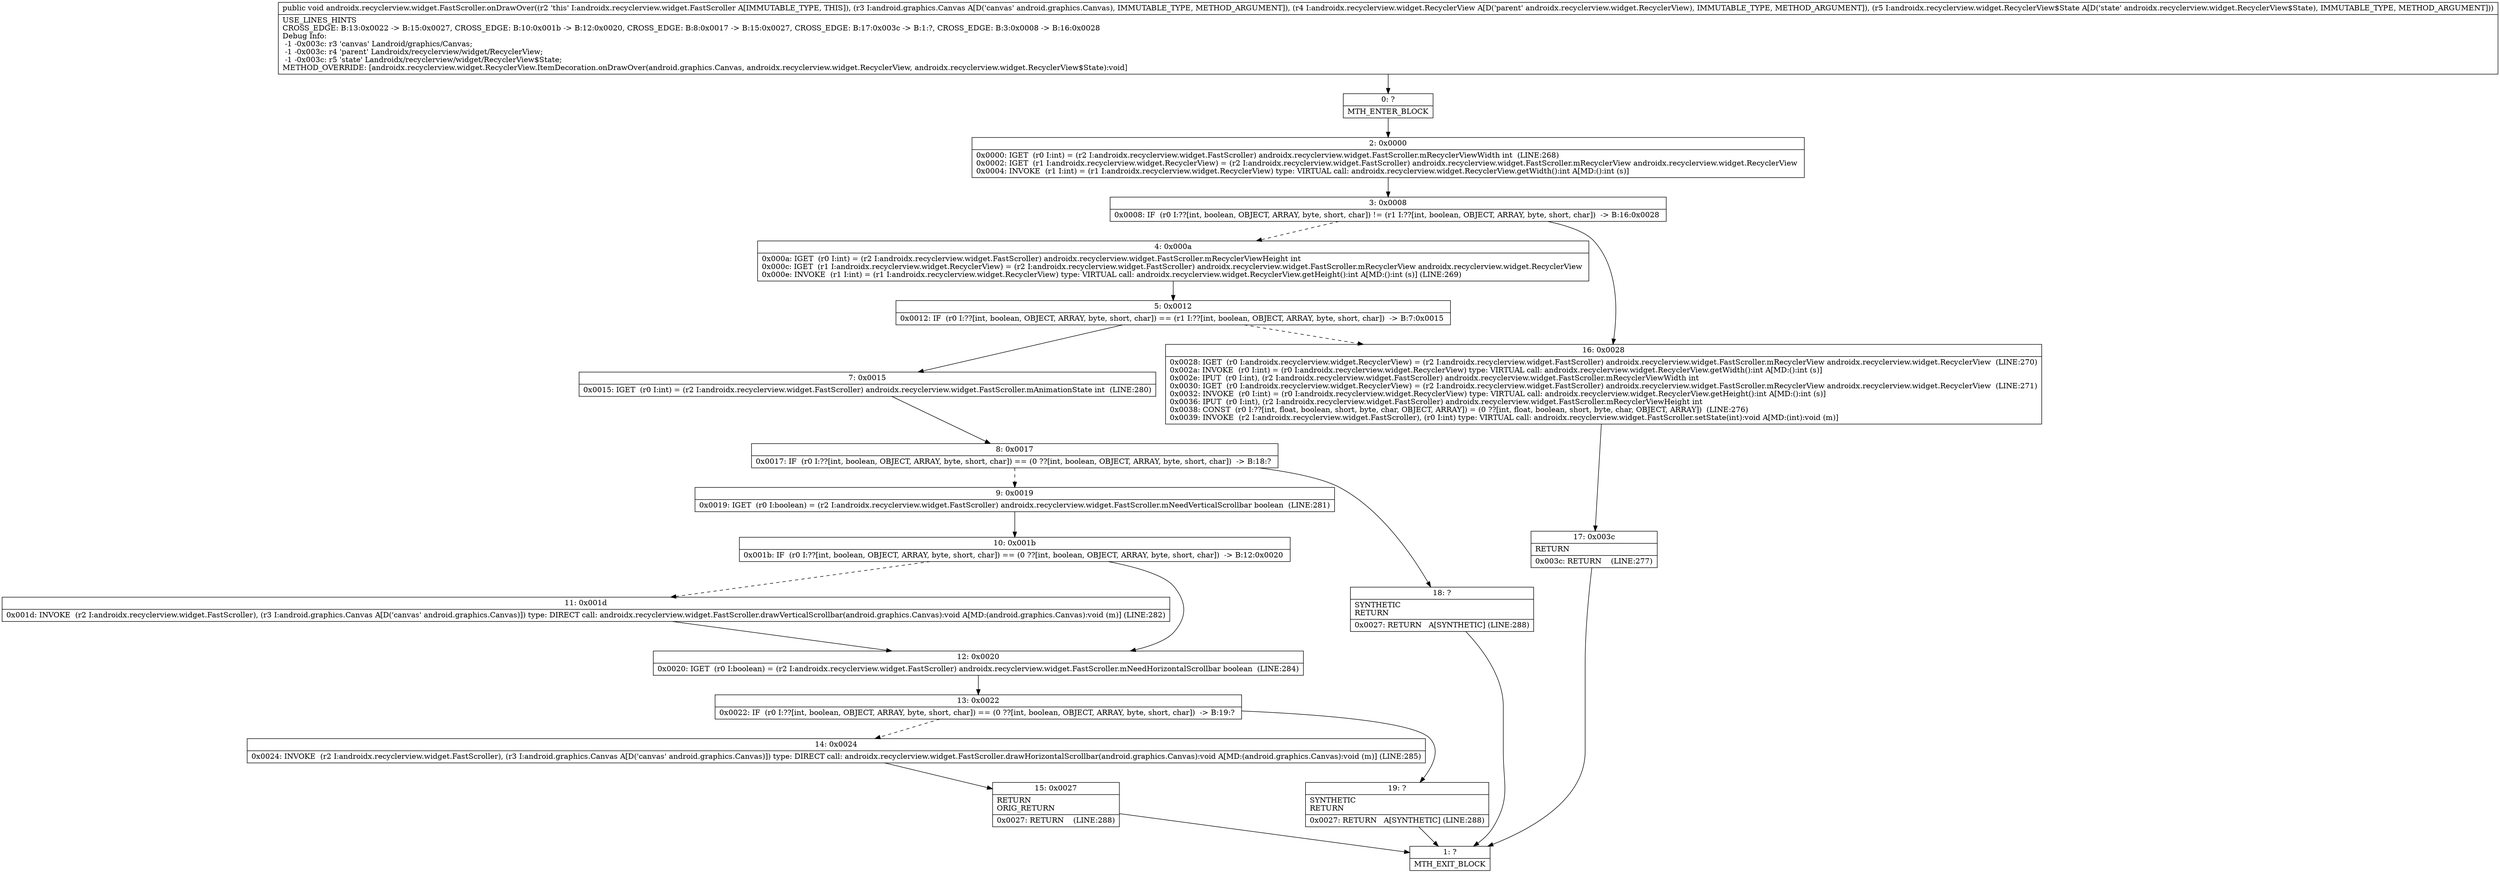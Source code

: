 digraph "CFG forandroidx.recyclerview.widget.FastScroller.onDrawOver(Landroid\/graphics\/Canvas;Landroidx\/recyclerview\/widget\/RecyclerView;Landroidx\/recyclerview\/widget\/RecyclerView$State;)V" {
Node_0 [shape=record,label="{0\:\ ?|MTH_ENTER_BLOCK\l}"];
Node_2 [shape=record,label="{2\:\ 0x0000|0x0000: IGET  (r0 I:int) = (r2 I:androidx.recyclerview.widget.FastScroller) androidx.recyclerview.widget.FastScroller.mRecyclerViewWidth int  (LINE:268)\l0x0002: IGET  (r1 I:androidx.recyclerview.widget.RecyclerView) = (r2 I:androidx.recyclerview.widget.FastScroller) androidx.recyclerview.widget.FastScroller.mRecyclerView androidx.recyclerview.widget.RecyclerView \l0x0004: INVOKE  (r1 I:int) = (r1 I:androidx.recyclerview.widget.RecyclerView) type: VIRTUAL call: androidx.recyclerview.widget.RecyclerView.getWidth():int A[MD:():int (s)]\l}"];
Node_3 [shape=record,label="{3\:\ 0x0008|0x0008: IF  (r0 I:??[int, boolean, OBJECT, ARRAY, byte, short, char]) != (r1 I:??[int, boolean, OBJECT, ARRAY, byte, short, char])  \-\> B:16:0x0028 \l}"];
Node_4 [shape=record,label="{4\:\ 0x000a|0x000a: IGET  (r0 I:int) = (r2 I:androidx.recyclerview.widget.FastScroller) androidx.recyclerview.widget.FastScroller.mRecyclerViewHeight int \l0x000c: IGET  (r1 I:androidx.recyclerview.widget.RecyclerView) = (r2 I:androidx.recyclerview.widget.FastScroller) androidx.recyclerview.widget.FastScroller.mRecyclerView androidx.recyclerview.widget.RecyclerView \l0x000e: INVOKE  (r1 I:int) = (r1 I:androidx.recyclerview.widget.RecyclerView) type: VIRTUAL call: androidx.recyclerview.widget.RecyclerView.getHeight():int A[MD:():int (s)] (LINE:269)\l}"];
Node_5 [shape=record,label="{5\:\ 0x0012|0x0012: IF  (r0 I:??[int, boolean, OBJECT, ARRAY, byte, short, char]) == (r1 I:??[int, boolean, OBJECT, ARRAY, byte, short, char])  \-\> B:7:0x0015 \l}"];
Node_7 [shape=record,label="{7\:\ 0x0015|0x0015: IGET  (r0 I:int) = (r2 I:androidx.recyclerview.widget.FastScroller) androidx.recyclerview.widget.FastScroller.mAnimationState int  (LINE:280)\l}"];
Node_8 [shape=record,label="{8\:\ 0x0017|0x0017: IF  (r0 I:??[int, boolean, OBJECT, ARRAY, byte, short, char]) == (0 ??[int, boolean, OBJECT, ARRAY, byte, short, char])  \-\> B:18:? \l}"];
Node_9 [shape=record,label="{9\:\ 0x0019|0x0019: IGET  (r0 I:boolean) = (r2 I:androidx.recyclerview.widget.FastScroller) androidx.recyclerview.widget.FastScroller.mNeedVerticalScrollbar boolean  (LINE:281)\l}"];
Node_10 [shape=record,label="{10\:\ 0x001b|0x001b: IF  (r0 I:??[int, boolean, OBJECT, ARRAY, byte, short, char]) == (0 ??[int, boolean, OBJECT, ARRAY, byte, short, char])  \-\> B:12:0x0020 \l}"];
Node_11 [shape=record,label="{11\:\ 0x001d|0x001d: INVOKE  (r2 I:androidx.recyclerview.widget.FastScroller), (r3 I:android.graphics.Canvas A[D('canvas' android.graphics.Canvas)]) type: DIRECT call: androidx.recyclerview.widget.FastScroller.drawVerticalScrollbar(android.graphics.Canvas):void A[MD:(android.graphics.Canvas):void (m)] (LINE:282)\l}"];
Node_12 [shape=record,label="{12\:\ 0x0020|0x0020: IGET  (r0 I:boolean) = (r2 I:androidx.recyclerview.widget.FastScroller) androidx.recyclerview.widget.FastScroller.mNeedHorizontalScrollbar boolean  (LINE:284)\l}"];
Node_13 [shape=record,label="{13\:\ 0x0022|0x0022: IF  (r0 I:??[int, boolean, OBJECT, ARRAY, byte, short, char]) == (0 ??[int, boolean, OBJECT, ARRAY, byte, short, char])  \-\> B:19:? \l}"];
Node_14 [shape=record,label="{14\:\ 0x0024|0x0024: INVOKE  (r2 I:androidx.recyclerview.widget.FastScroller), (r3 I:android.graphics.Canvas A[D('canvas' android.graphics.Canvas)]) type: DIRECT call: androidx.recyclerview.widget.FastScroller.drawHorizontalScrollbar(android.graphics.Canvas):void A[MD:(android.graphics.Canvas):void (m)] (LINE:285)\l}"];
Node_15 [shape=record,label="{15\:\ 0x0027|RETURN\lORIG_RETURN\l|0x0027: RETURN    (LINE:288)\l}"];
Node_1 [shape=record,label="{1\:\ ?|MTH_EXIT_BLOCK\l}"];
Node_19 [shape=record,label="{19\:\ ?|SYNTHETIC\lRETURN\l|0x0027: RETURN   A[SYNTHETIC] (LINE:288)\l}"];
Node_18 [shape=record,label="{18\:\ ?|SYNTHETIC\lRETURN\l|0x0027: RETURN   A[SYNTHETIC] (LINE:288)\l}"];
Node_16 [shape=record,label="{16\:\ 0x0028|0x0028: IGET  (r0 I:androidx.recyclerview.widget.RecyclerView) = (r2 I:androidx.recyclerview.widget.FastScroller) androidx.recyclerview.widget.FastScroller.mRecyclerView androidx.recyclerview.widget.RecyclerView  (LINE:270)\l0x002a: INVOKE  (r0 I:int) = (r0 I:androidx.recyclerview.widget.RecyclerView) type: VIRTUAL call: androidx.recyclerview.widget.RecyclerView.getWidth():int A[MD:():int (s)]\l0x002e: IPUT  (r0 I:int), (r2 I:androidx.recyclerview.widget.FastScroller) androidx.recyclerview.widget.FastScroller.mRecyclerViewWidth int \l0x0030: IGET  (r0 I:androidx.recyclerview.widget.RecyclerView) = (r2 I:androidx.recyclerview.widget.FastScroller) androidx.recyclerview.widget.FastScroller.mRecyclerView androidx.recyclerview.widget.RecyclerView  (LINE:271)\l0x0032: INVOKE  (r0 I:int) = (r0 I:androidx.recyclerview.widget.RecyclerView) type: VIRTUAL call: androidx.recyclerview.widget.RecyclerView.getHeight():int A[MD:():int (s)]\l0x0036: IPUT  (r0 I:int), (r2 I:androidx.recyclerview.widget.FastScroller) androidx.recyclerview.widget.FastScroller.mRecyclerViewHeight int \l0x0038: CONST  (r0 I:??[int, float, boolean, short, byte, char, OBJECT, ARRAY]) = (0 ??[int, float, boolean, short, byte, char, OBJECT, ARRAY])  (LINE:276)\l0x0039: INVOKE  (r2 I:androidx.recyclerview.widget.FastScroller), (r0 I:int) type: VIRTUAL call: androidx.recyclerview.widget.FastScroller.setState(int):void A[MD:(int):void (m)]\l}"];
Node_17 [shape=record,label="{17\:\ 0x003c|RETURN\l|0x003c: RETURN    (LINE:277)\l}"];
MethodNode[shape=record,label="{public void androidx.recyclerview.widget.FastScroller.onDrawOver((r2 'this' I:androidx.recyclerview.widget.FastScroller A[IMMUTABLE_TYPE, THIS]), (r3 I:android.graphics.Canvas A[D('canvas' android.graphics.Canvas), IMMUTABLE_TYPE, METHOD_ARGUMENT]), (r4 I:androidx.recyclerview.widget.RecyclerView A[D('parent' androidx.recyclerview.widget.RecyclerView), IMMUTABLE_TYPE, METHOD_ARGUMENT]), (r5 I:androidx.recyclerview.widget.RecyclerView$State A[D('state' androidx.recyclerview.widget.RecyclerView$State), IMMUTABLE_TYPE, METHOD_ARGUMENT]))  | USE_LINES_HINTS\lCROSS_EDGE: B:13:0x0022 \-\> B:15:0x0027, CROSS_EDGE: B:10:0x001b \-\> B:12:0x0020, CROSS_EDGE: B:8:0x0017 \-\> B:15:0x0027, CROSS_EDGE: B:17:0x003c \-\> B:1:?, CROSS_EDGE: B:3:0x0008 \-\> B:16:0x0028\lDebug Info:\l  \-1 \-0x003c: r3 'canvas' Landroid\/graphics\/Canvas;\l  \-1 \-0x003c: r4 'parent' Landroidx\/recyclerview\/widget\/RecyclerView;\l  \-1 \-0x003c: r5 'state' Landroidx\/recyclerview\/widget\/RecyclerView$State;\lMETHOD_OVERRIDE: [androidx.recyclerview.widget.RecyclerView.ItemDecoration.onDrawOver(android.graphics.Canvas, androidx.recyclerview.widget.RecyclerView, androidx.recyclerview.widget.RecyclerView$State):void]\l}"];
MethodNode -> Node_0;Node_0 -> Node_2;
Node_2 -> Node_3;
Node_3 -> Node_4[style=dashed];
Node_3 -> Node_16;
Node_4 -> Node_5;
Node_5 -> Node_7;
Node_5 -> Node_16[style=dashed];
Node_7 -> Node_8;
Node_8 -> Node_9[style=dashed];
Node_8 -> Node_18;
Node_9 -> Node_10;
Node_10 -> Node_11[style=dashed];
Node_10 -> Node_12;
Node_11 -> Node_12;
Node_12 -> Node_13;
Node_13 -> Node_14[style=dashed];
Node_13 -> Node_19;
Node_14 -> Node_15;
Node_15 -> Node_1;
Node_19 -> Node_1;
Node_18 -> Node_1;
Node_16 -> Node_17;
Node_17 -> Node_1;
}

